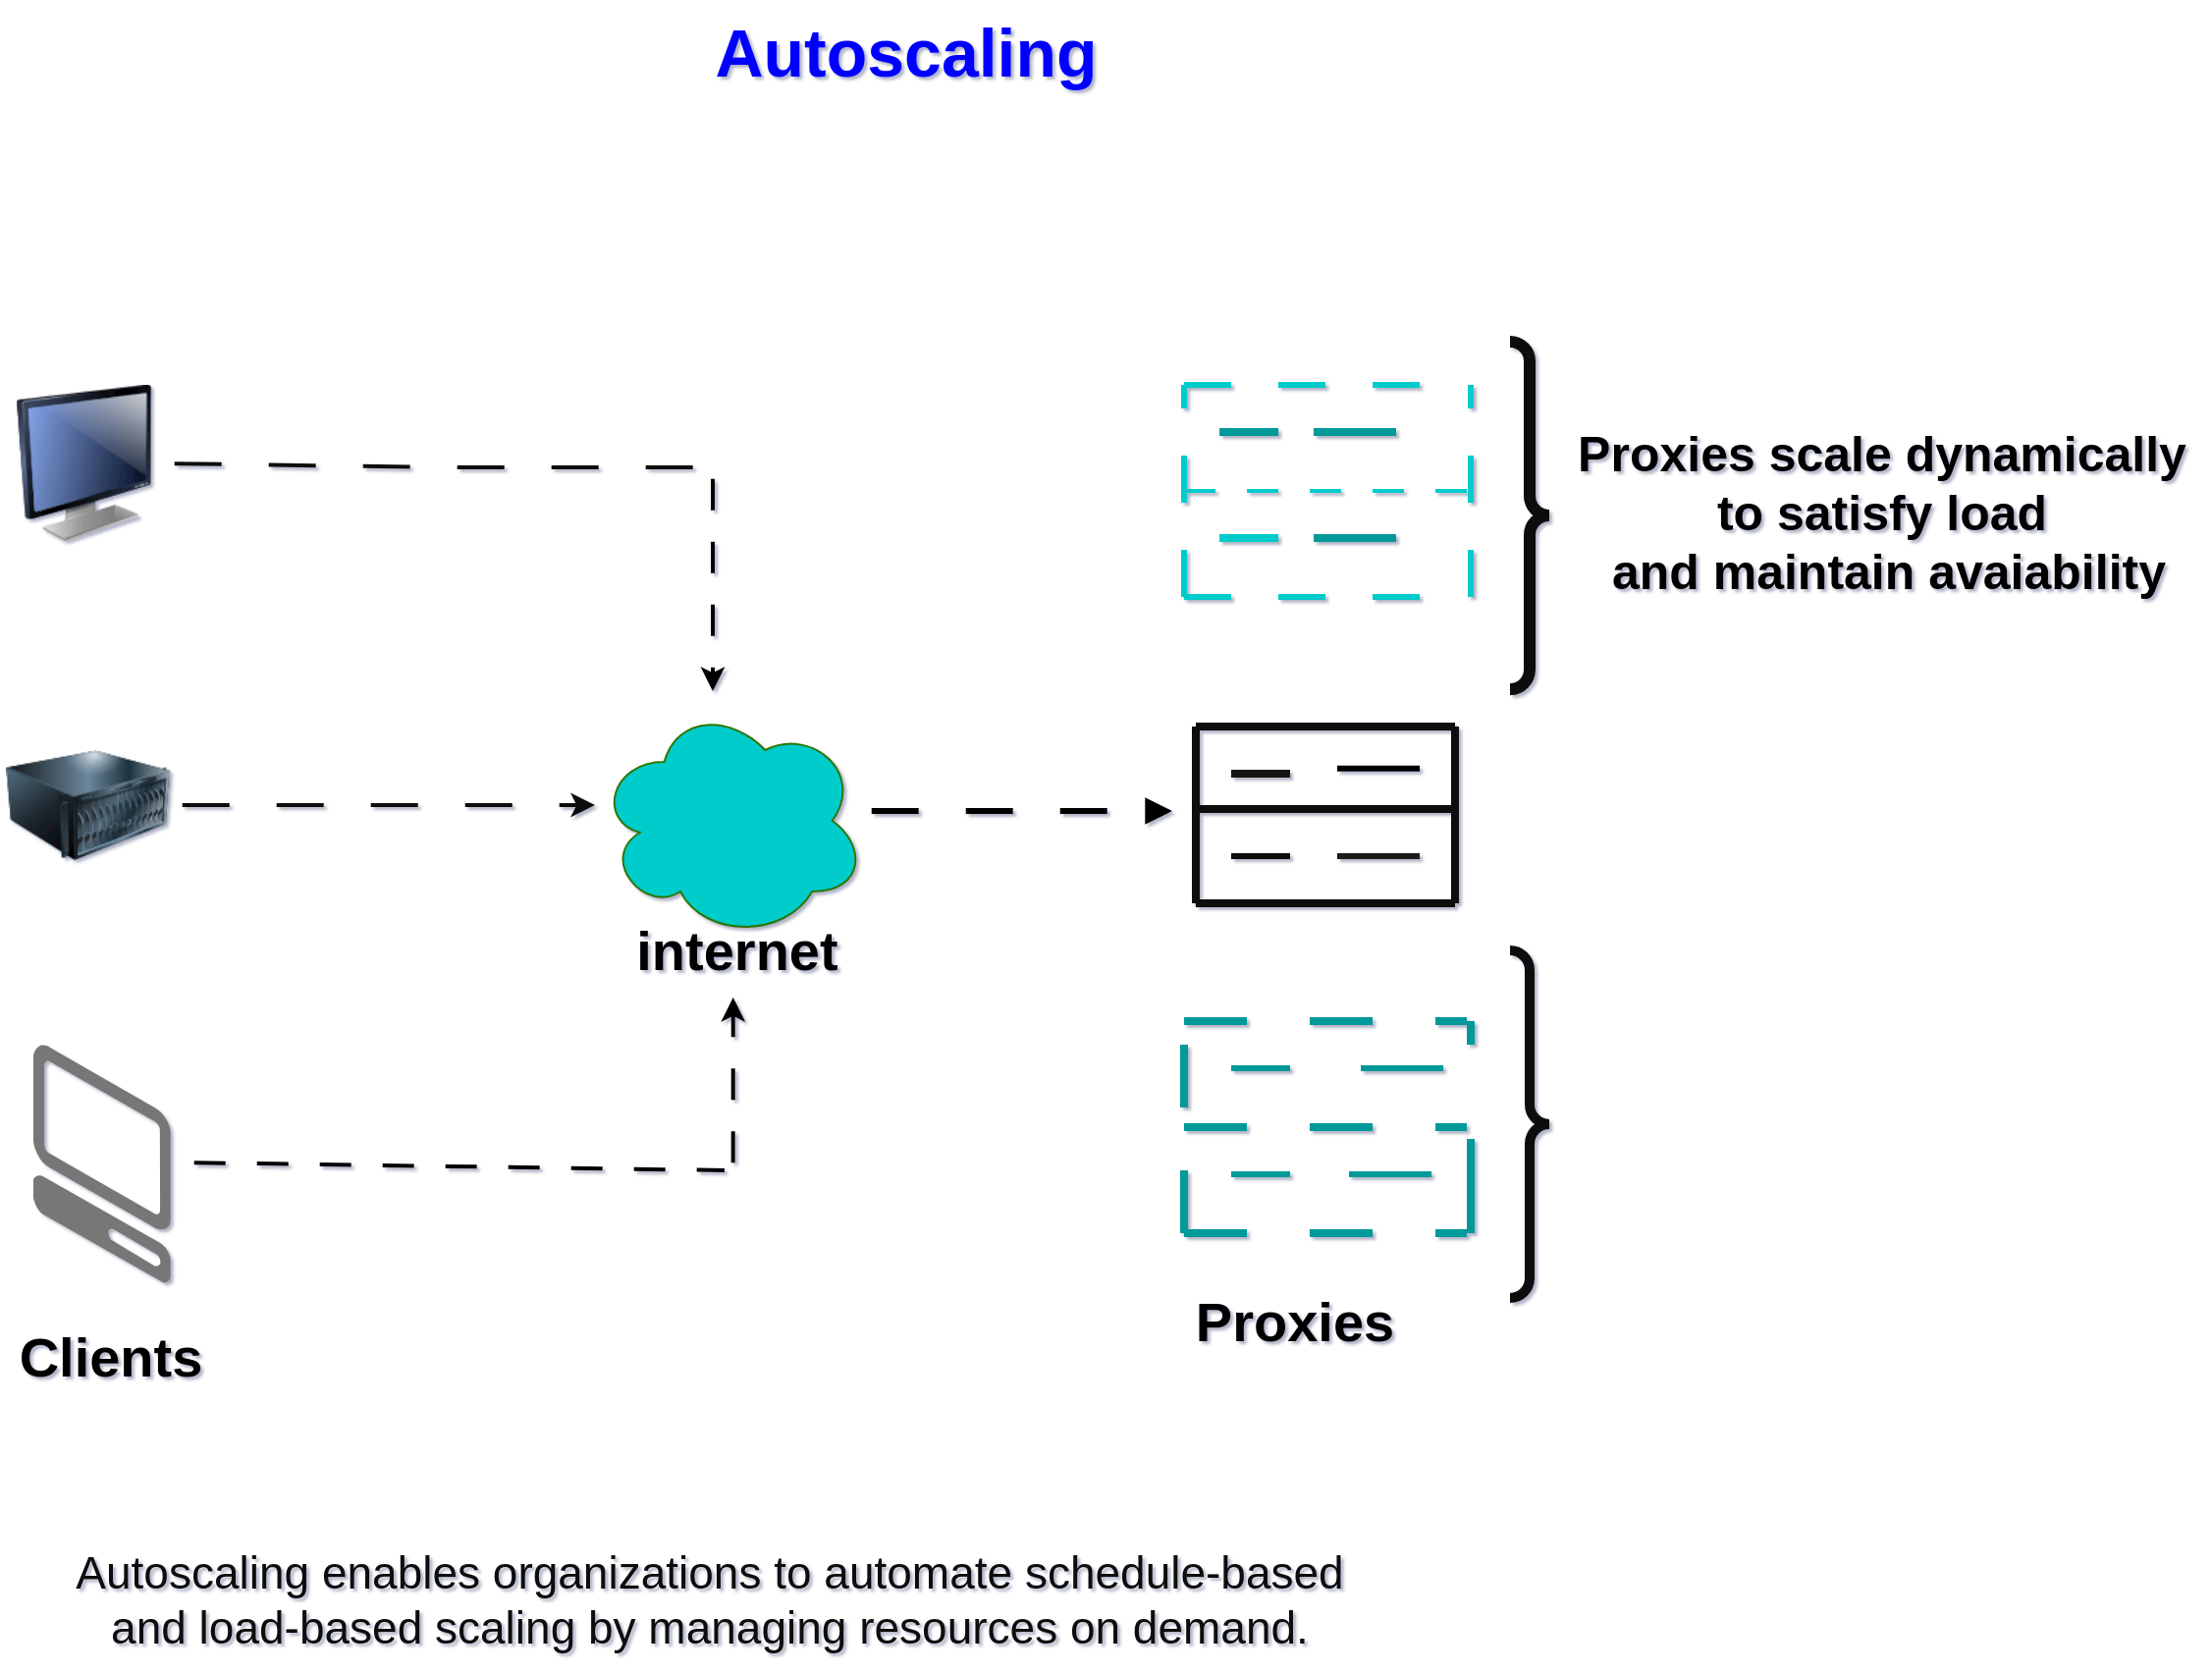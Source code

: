 <mxfile version="22.1.2" type="device">
  <diagram name="Page-1" id="Z--wwbo54AVfUN6RX7kC">
    <mxGraphModel dx="1276" dy="1006" grid="0" gridSize="6" guides="1" tooltips="1" connect="1" arrows="1" fold="1" page="0" pageScale="1" pageWidth="850" pageHeight="1100" background="#FFFFFF" math="0" shadow="1">
      <root>
        <mxCell id="0" />
        <mxCell id="1" parent="0" />
        <mxCell id="Sa63P_zkQJ-uanF0f62c-10" value="" style="ellipse;shape=cloud;whiteSpace=wrap;html=1;fillColor=#00CCCC;fontColor=#ffffff;strokeColor=#2D7600;" parent="1" vertex="1">
          <mxGeometry x="325" y="282" width="137" height="120" as="geometry" />
        </mxCell>
        <mxCell id="Sa63P_zkQJ-uanF0f62c-11" value="" style="image;html=1;image=img/lib/clip_art/computers/Monitor_128x128.png" parent="1" vertex="1">
          <mxGeometry x="24" y="120" width="80" height="80" as="geometry" />
        </mxCell>
        <mxCell id="Sa63P_zkQJ-uanF0f62c-16" value="" style="image;html=1;image=img/lib/clip_art/computers/Server_128x128.png" parent="1" vertex="1">
          <mxGeometry x="24" y="294" width="84" height="80" as="geometry" />
        </mxCell>
        <mxCell id="Sa63P_zkQJ-uanF0f62c-17" value="" style="verticalLabelPosition=bottom;html=1;verticalAlign=top;strokeWidth=1;align=center;outlineConnect=0;dashed=0;outlineConnect=0;shape=mxgraph.aws3d.client;aspect=fixed;strokeColor=none;fillColor=#777777;" parent="1" vertex="1">
          <mxGeometry x="38" y="456" width="70" height="121.33" as="geometry" />
        </mxCell>
        <mxCell id="Sa63P_zkQJ-uanF0f62c-26" value="&lt;font color=&quot;#050505&quot; style=&quot;font-size: 28px;&quot;&gt;&lt;b&gt;Clients&lt;/b&gt;&lt;/font&gt;" style="text;html=1;align=center;verticalAlign=middle;resizable=0;points=[];autosize=1;strokeColor=none;fillColor=none;" parent="1" vertex="1">
          <mxGeometry x="21" y="592" width="111" height="46" as="geometry" />
        </mxCell>
        <mxCell id="Sa63P_zkQJ-uanF0f62c-30" value="&lt;font color=&quot;#000000&quot; style=&quot;font-size: 28px;&quot;&gt;&lt;b&gt;internet&lt;/b&gt;&lt;/font&gt;" style="text;html=1;align=center;verticalAlign=middle;resizable=0;points=[];autosize=1;strokeColor=none;fillColor=none;" parent="1" vertex="1">
          <mxGeometry x="335" y="385" width="121" height="46" as="geometry" />
        </mxCell>
        <mxCell id="Sa63P_zkQJ-uanF0f62c-37" value="" style="endArrow=none;html=1;rounded=0;dashed=1;dashPattern=8 8;flowAnimation=1;arcSize=26;strokeWidth=2;fillColor=#e1d5e7;strokeColor=#000000;" parent="1" edge="1">
          <mxGeometry width="50" height="50" relative="1" as="geometry">
            <mxPoint x="114" y="516" as="sourcePoint" />
            <mxPoint x="390" y="520" as="targetPoint" />
          </mxGeometry>
        </mxCell>
        <mxCell id="Sa63P_zkQJ-uanF0f62c-41" value="" style="endArrow=classic;html=1;rounded=0;entryX=0.736;entryY=0.867;entryDx=0;entryDy=0;entryPerimeter=0;dashed=1;dashPattern=8 8;flowAnimation=1;strokeWidth=2;strokeColor=#050505;" parent="1" edge="1">
          <mxGeometry width="50" height="50" relative="1" as="geometry">
            <mxPoint x="394.33" y="522" as="sourcePoint" />
            <mxPoint x="394.37" y="432" as="targetPoint" />
          </mxGeometry>
        </mxCell>
        <mxCell id="Sa63P_zkQJ-uanF0f62c-42" value="" style="endArrow=none;html=1;rounded=0;dashed=1;dashPattern=12 12;flowAnimation=1;exitX=1;exitY=0.5;exitDx=0;exitDy=0;strokeWidth=2;strokeColor=#0d0d0d;" parent="1" source="Sa63P_zkQJ-uanF0f62c-11" edge="1">
          <mxGeometry width="50" height="50" relative="1" as="geometry">
            <mxPoint x="156" y="162" as="sourcePoint" />
            <mxPoint x="384" y="162" as="targetPoint" />
            <Array as="points">
              <mxPoint x="246" y="162" />
            </Array>
          </mxGeometry>
        </mxCell>
        <mxCell id="Sa63P_zkQJ-uanF0f62c-43" value="" style="endArrow=classic;html=1;rounded=0;dashed=1;flowAnimation=1;dashPattern=8 8;strokeWidth=2;strokeColor=#050505;" parent="1" edge="1">
          <mxGeometry width="50" height="50" relative="1" as="geometry">
            <mxPoint x="384" y="162" as="sourcePoint" />
            <mxPoint x="384" y="276" as="targetPoint" />
          </mxGeometry>
        </mxCell>
        <mxCell id="Sa63P_zkQJ-uanF0f62c-45" value="" style="endArrow=classic;html=1;rounded=0;exitX=1;exitY=0.5;exitDx=0;exitDy=0;dashed=1;dashPattern=12 12;strokeWidth=2;strokeColor=#0F0F0F;flowAnimation=1;" parent="1" source="Sa63P_zkQJ-uanF0f62c-16" edge="1">
          <mxGeometry width="50" height="50" relative="1" as="geometry">
            <mxPoint x="174" y="334" as="sourcePoint" />
            <mxPoint x="324" y="334" as="targetPoint" />
          </mxGeometry>
        </mxCell>
        <mxCell id="Sa63P_zkQJ-uanF0f62c-114" value="" style="endArrow=none;html=1;rounded=0;strokeColor=#0F0F0F;strokeWidth=4;" parent="1" edge="1">
          <mxGeometry width="50" height="50" relative="1" as="geometry">
            <mxPoint x="630" y="294" as="sourcePoint" />
            <mxPoint x="762" y="294" as="targetPoint" />
          </mxGeometry>
        </mxCell>
        <mxCell id="Sa63P_zkQJ-uanF0f62c-115" value="" style="endArrow=none;html=1;rounded=0;strokeColor=#0F0F0F;strokeWidth=4;" parent="1" edge="1">
          <mxGeometry width="50" height="50" relative="1" as="geometry">
            <mxPoint x="630" y="336" as="sourcePoint" />
            <mxPoint x="762" y="336" as="targetPoint" />
          </mxGeometry>
        </mxCell>
        <mxCell id="Sa63P_zkQJ-uanF0f62c-116" value="" style="endArrow=none;html=1;rounded=0;strokeWidth=4;strokeColor=#0F0F0F;" parent="1" edge="1">
          <mxGeometry width="50" height="50" relative="1" as="geometry">
            <mxPoint x="630" y="384" as="sourcePoint" />
            <mxPoint x="762" y="384" as="targetPoint" />
          </mxGeometry>
        </mxCell>
        <mxCell id="Sa63P_zkQJ-uanF0f62c-117" value="" style="endArrow=none;html=1;rounded=0;strokeColor=#0F0F0F;strokeWidth=4;" parent="1" edge="1">
          <mxGeometry width="50" height="50" relative="1" as="geometry">
            <mxPoint x="630" y="384" as="sourcePoint" />
            <mxPoint x="630" y="294" as="targetPoint" />
          </mxGeometry>
        </mxCell>
        <mxCell id="Sa63P_zkQJ-uanF0f62c-118" value="" style="endArrow=none;html=1;rounded=0;strokeColor=#0F0F0F;strokeWidth=4;" parent="1" edge="1">
          <mxGeometry width="50" height="50" relative="1" as="geometry">
            <mxPoint x="762" y="294" as="sourcePoint" />
            <mxPoint x="762" y="384" as="targetPoint" />
          </mxGeometry>
        </mxCell>
        <mxCell id="Sa63P_zkQJ-uanF0f62c-119" value="" style="endArrow=none;html=1;rounded=0;strokeWidth=4;strokeColor=#171616;" parent="1" edge="1">
          <mxGeometry width="50" height="50" relative="1" as="geometry">
            <mxPoint x="648" y="318" as="sourcePoint" />
            <mxPoint x="678" y="318" as="targetPoint" />
          </mxGeometry>
        </mxCell>
        <mxCell id="Sa63P_zkQJ-uanF0f62c-120" value="" style="endArrow=none;html=1;rounded=0;strokeWidth=3;strokeColor=#080808;" parent="1" edge="1">
          <mxGeometry width="50" height="50" relative="1" as="geometry">
            <mxPoint x="648" y="360" as="sourcePoint" />
            <mxPoint x="678" y="360" as="targetPoint" />
          </mxGeometry>
        </mxCell>
        <mxCell id="Sa63P_zkQJ-uanF0f62c-121" value="" style="endArrow=none;html=1;rounded=0;strokeWidth=3;strokeColor=#050505;" parent="1" edge="1">
          <mxGeometry width="50" height="50" relative="1" as="geometry">
            <mxPoint x="702" y="315.33" as="sourcePoint" />
            <mxPoint x="744" y="315.33" as="targetPoint" />
          </mxGeometry>
        </mxCell>
        <mxCell id="Sa63P_zkQJ-uanF0f62c-122" value="" style="endArrow=none;html=1;rounded=0;strokeColor=#1f1e1e;strokeWidth=3;" parent="1" edge="1">
          <mxGeometry width="50" height="50" relative="1" as="geometry">
            <mxPoint x="702" y="360" as="sourcePoint" />
            <mxPoint x="744" y="360" as="targetPoint" />
          </mxGeometry>
        </mxCell>
        <mxCell id="Sa63P_zkQJ-uanF0f62c-132" value="" style="endArrow=none;html=1;rounded=0;dashed=1;dashPattern=8 8;strokeColor=#009999;strokeWidth=4;" parent="1" edge="1">
          <mxGeometry width="50" height="50" relative="1" as="geometry">
            <mxPoint x="624" y="444" as="sourcePoint" />
            <mxPoint x="768" y="444" as="targetPoint" />
            <Array as="points" />
          </mxGeometry>
        </mxCell>
        <mxCell id="Sa63P_zkQJ-uanF0f62c-133" value="" style="endArrow=none;html=1;rounded=0;dashed=1;strokeWidth=4;strokeColor=#009999;dashPattern=12 12;" parent="1" edge="1">
          <mxGeometry width="50" height="50" relative="1" as="geometry">
            <mxPoint x="770" y="552" as="sourcePoint" />
            <mxPoint x="770" y="444" as="targetPoint" />
          </mxGeometry>
        </mxCell>
        <mxCell id="Sa63P_zkQJ-uanF0f62c-134" value="" style="endArrow=none;html=1;rounded=0;dashed=1;dashPattern=8 8;strokeColor=#009999;strokeWidth=4;" parent="1" edge="1">
          <mxGeometry width="50" height="50" relative="1" as="geometry">
            <mxPoint x="624" y="498" as="sourcePoint" />
            <mxPoint x="768" y="498" as="targetPoint" />
          </mxGeometry>
        </mxCell>
        <mxCell id="Sa63P_zkQJ-uanF0f62c-135" value="" style="endArrow=none;html=1;rounded=0;dashed=1;dashPattern=8 8;strokeColor=#009999;strokeWidth=4;" parent="1" edge="1">
          <mxGeometry width="50" height="50" relative="1" as="geometry">
            <mxPoint x="624" y="552" as="sourcePoint" />
            <mxPoint x="768" y="552" as="targetPoint" />
          </mxGeometry>
        </mxCell>
        <mxCell id="Sa63P_zkQJ-uanF0f62c-136" value="" style="endArrow=none;html=1;rounded=0;dashed=1;dashPattern=8 8;strokeWidth=4;strokeColor=#009999;" parent="1" edge="1">
          <mxGeometry width="50" height="50" relative="1" as="geometry">
            <mxPoint x="624" y="552" as="sourcePoint" />
            <mxPoint x="624" y="444" as="targetPoint" />
          </mxGeometry>
        </mxCell>
        <mxCell id="Sa63P_zkQJ-uanF0f62c-137" value="" style="endArrow=none;html=1;rounded=0;strokeWidth=3;strokeColor=#009999;" parent="1" edge="1">
          <mxGeometry width="50" height="50" relative="1" as="geometry">
            <mxPoint x="648" y="468" as="sourcePoint" />
            <mxPoint x="678" y="468" as="targetPoint" />
          </mxGeometry>
        </mxCell>
        <mxCell id="Sa63P_zkQJ-uanF0f62c-138" value="" style="endArrow=none;html=1;rounded=0;strokeWidth=3;strokeColor=#009999;" parent="1" edge="1">
          <mxGeometry width="50" height="50" relative="1" as="geometry">
            <mxPoint x="714" y="468" as="sourcePoint" />
            <mxPoint x="756" y="468" as="targetPoint" />
          </mxGeometry>
        </mxCell>
        <mxCell id="Sa63P_zkQJ-uanF0f62c-139" value="" style="endArrow=none;html=1;rounded=0;strokeWidth=3;strokeColor=#009999;" parent="1" edge="1">
          <mxGeometry width="50" height="50" relative="1" as="geometry">
            <mxPoint x="708" y="522" as="sourcePoint" />
            <mxPoint x="750" y="522" as="targetPoint" />
          </mxGeometry>
        </mxCell>
        <mxCell id="Sa63P_zkQJ-uanF0f62c-140" value="" style="endArrow=none;html=1;rounded=0;strokeWidth=3;strokeColor=#009999;" parent="1" edge="1">
          <mxGeometry width="50" height="50" relative="1" as="geometry">
            <mxPoint x="648" y="522" as="sourcePoint" />
            <mxPoint x="678" y="522" as="targetPoint" />
            <Array as="points" />
          </mxGeometry>
        </mxCell>
        <mxCell id="Sa63P_zkQJ-uanF0f62c-150" value="" style="endArrow=none;html=1;rounded=0;dashed=1;dashPattern=8 8;strokeColor=#00CCCC;strokeWidth=3;noJump=0;flowAnimation=0;" parent="1" edge="1">
          <mxGeometry width="50" height="50" relative="1" as="geometry">
            <mxPoint x="624" y="120" as="sourcePoint" />
            <mxPoint x="768" y="120" as="targetPoint" />
            <Array as="points" />
          </mxGeometry>
        </mxCell>
        <mxCell id="Sa63P_zkQJ-uanF0f62c-151" value="" style="endArrow=none;html=1;rounded=0;dashed=1;dashPattern=8 8;strokeColor=#00CCCC;strokeWidth=3;flowAnimation=0;" parent="1" edge="1">
          <mxGeometry width="50" height="50" relative="1" as="geometry">
            <mxPoint x="770" y="228" as="sourcePoint" />
            <mxPoint x="770" y="120" as="targetPoint" />
          </mxGeometry>
        </mxCell>
        <mxCell id="Sa63P_zkQJ-uanF0f62c-152" value="" style="endArrow=none;html=1;rounded=0;dashed=1;dashPattern=8 8;strokeColor=#00CCCC;strokeWidth=2;flowAnimation=0;" parent="1" edge="1">
          <mxGeometry width="50" height="50" relative="1" as="geometry">
            <mxPoint x="624" y="174" as="sourcePoint" />
            <mxPoint x="768" y="174" as="targetPoint" />
          </mxGeometry>
        </mxCell>
        <mxCell id="Sa63P_zkQJ-uanF0f62c-153" value="" style="endArrow=none;html=1;rounded=0;dashed=1;dashPattern=8 8;strokeColor=#00CCCC;strokeWidth=3;flowAnimation=0;" parent="1" edge="1">
          <mxGeometry width="50" height="50" relative="1" as="geometry">
            <mxPoint x="624" y="228" as="sourcePoint" />
            <mxPoint x="768" y="228" as="targetPoint" />
          </mxGeometry>
        </mxCell>
        <mxCell id="Sa63P_zkQJ-uanF0f62c-154" value="" style="endArrow=none;html=1;rounded=0;dashed=1;dashPattern=8 8;strokeWidth=3;strokeColor=#00CCCC;" parent="1" edge="1">
          <mxGeometry width="50" height="50" relative="1" as="geometry">
            <mxPoint x="624" y="228" as="sourcePoint" />
            <mxPoint x="624" y="120" as="targetPoint" />
          </mxGeometry>
        </mxCell>
        <mxCell id="Sa63P_zkQJ-uanF0f62c-155" value="" style="endArrow=none;html=1;rounded=0;strokeWidth=4;strokeColor=#009999;" parent="1" edge="1">
          <mxGeometry width="50" height="50" relative="1" as="geometry">
            <mxPoint x="642" y="144" as="sourcePoint" />
            <mxPoint x="672" y="144" as="targetPoint" />
          </mxGeometry>
        </mxCell>
        <mxCell id="Sa63P_zkQJ-uanF0f62c-156" value="" style="endArrow=none;html=1;rounded=0;strokeWidth=4;strokeColor=#009999;" parent="1" edge="1">
          <mxGeometry width="50" height="50" relative="1" as="geometry">
            <mxPoint x="690" y="144" as="sourcePoint" />
            <mxPoint x="732" y="144" as="targetPoint" />
          </mxGeometry>
        </mxCell>
        <mxCell id="Sa63P_zkQJ-uanF0f62c-157" value="" style="endArrow=none;html=1;rounded=0;strokeWidth=4;strokeColor=#00CCCC;" parent="1" edge="1">
          <mxGeometry width="50" height="50" relative="1" as="geometry">
            <mxPoint x="642" y="198" as="sourcePoint" />
            <mxPoint x="672" y="198" as="targetPoint" />
            <Array as="points" />
          </mxGeometry>
        </mxCell>
        <mxCell id="Sa63P_zkQJ-uanF0f62c-158" value="" style="endArrow=none;html=1;rounded=0;strokeWidth=4;strokeColor=#009999;" parent="1" edge="1">
          <mxGeometry width="50" height="50" relative="1" as="geometry">
            <mxPoint x="690" y="198" as="sourcePoint" />
            <mxPoint x="732" y="198" as="targetPoint" />
          </mxGeometry>
        </mxCell>
        <mxCell id="Sa63P_zkQJ-uanF0f62c-162" value="" style="verticalLabelPosition=bottom;shadow=0;align=center;html=1;verticalAlign=top;strokeWidth=6;shape=mxgraph.mockup.markup.curlyBrace;whiteSpace=wrap;strokeColor=#0F0F0F;direction=south;fillStyle=auto;" parent="1" vertex="1">
          <mxGeometry x="790" y="98" width="20" height="177" as="geometry" />
        </mxCell>
        <mxCell id="Sa63P_zkQJ-uanF0f62c-163" value="" style="verticalLabelPosition=bottom;shadow=0;dashed=0;align=center;html=1;verticalAlign=top;strokeWidth=5;shape=mxgraph.mockup.markup.curlyBrace;whiteSpace=wrap;strokeColor=#0F0F0F;direction=south;" parent="1" vertex="1">
          <mxGeometry x="790" y="408" width="20" height="177" as="geometry" />
        </mxCell>
        <mxCell id="Sa63P_zkQJ-uanF0f62c-164" value="" style="html=1;verticalAlign=bottom;labelBackgroundColor=none;endArrow=block;endFill=1;rounded=0;strokeColor=#050505;strokeWidth=3;dashed=1;dashPattern=8 8;flowAnimation=1;" parent="1" edge="1">
          <mxGeometry width="160" relative="1" as="geometry">
            <mxPoint x="459" y="337" as="sourcePoint" />
            <mxPoint x="618" y="337" as="targetPoint" />
          </mxGeometry>
        </mxCell>
        <mxCell id="Sa63P_zkQJ-uanF0f62c-165" value="&lt;font color=&quot;#000000&quot; style=&quot;font-size: 28px;&quot;&gt;&lt;b&gt;Proxies&lt;/b&gt;&lt;/font&gt;" style="text;html=1;align=center;verticalAlign=middle;resizable=0;points=[];autosize=1;strokeColor=none;fillColor=none;" parent="1" vertex="1">
          <mxGeometry x="620" y="574" width="119" height="46" as="geometry" />
        </mxCell>
        <mxCell id="Sa63P_zkQJ-uanF0f62c-166" value="&lt;font style=&quot;font-size: 25px;&quot; color=&quot;#000000&quot;&gt;&lt;b&gt;Proxies scale dynamically&lt;br&gt;to satisfy load&lt;br&gt;&amp;nbsp;and maintain avaiability&lt;br&gt;&lt;/b&gt;&lt;/font&gt;" style="text;html=1;align=center;verticalAlign=middle;resizable=0;points=[];autosize=1;strokeColor=none;fillColor=none;" parent="1" vertex="1">
          <mxGeometry x="815" y="133" width="328" height="102" as="geometry" />
        </mxCell>
        <mxCell id="Sa63P_zkQJ-uanF0f62c-167" value="&lt;font color=&quot;#0f0f0f&quot; style=&quot;font-size: 23px;&quot;&gt;Autoscaling enables organizations to automate schedule-based &lt;br&gt;and load-based scaling by managing resources on demand.&lt;/font&gt;" style="text;html=1;align=center;verticalAlign=middle;resizable=0;points=[];autosize=1;strokeColor=none;fillColor=none;" parent="1" vertex="1">
          <mxGeometry x="50" y="705" width="664" height="67" as="geometry" />
        </mxCell>
        <mxCell id="Sa63P_zkQJ-uanF0f62c-168" value="&lt;b&gt;&lt;font color=&quot;#0000ff&quot; style=&quot;font-size: 34px;&quot;&gt;Autoscaling&lt;/font&gt;&lt;/b&gt;" style="text;html=1;align=center;verticalAlign=middle;resizable=0;points=[];autosize=1;strokeColor=none;fillColor=none;" parent="1" vertex="1">
          <mxGeometry x="375" y="-76" width="213" height="53" as="geometry" />
        </mxCell>
      </root>
    </mxGraphModel>
  </diagram>
</mxfile>
